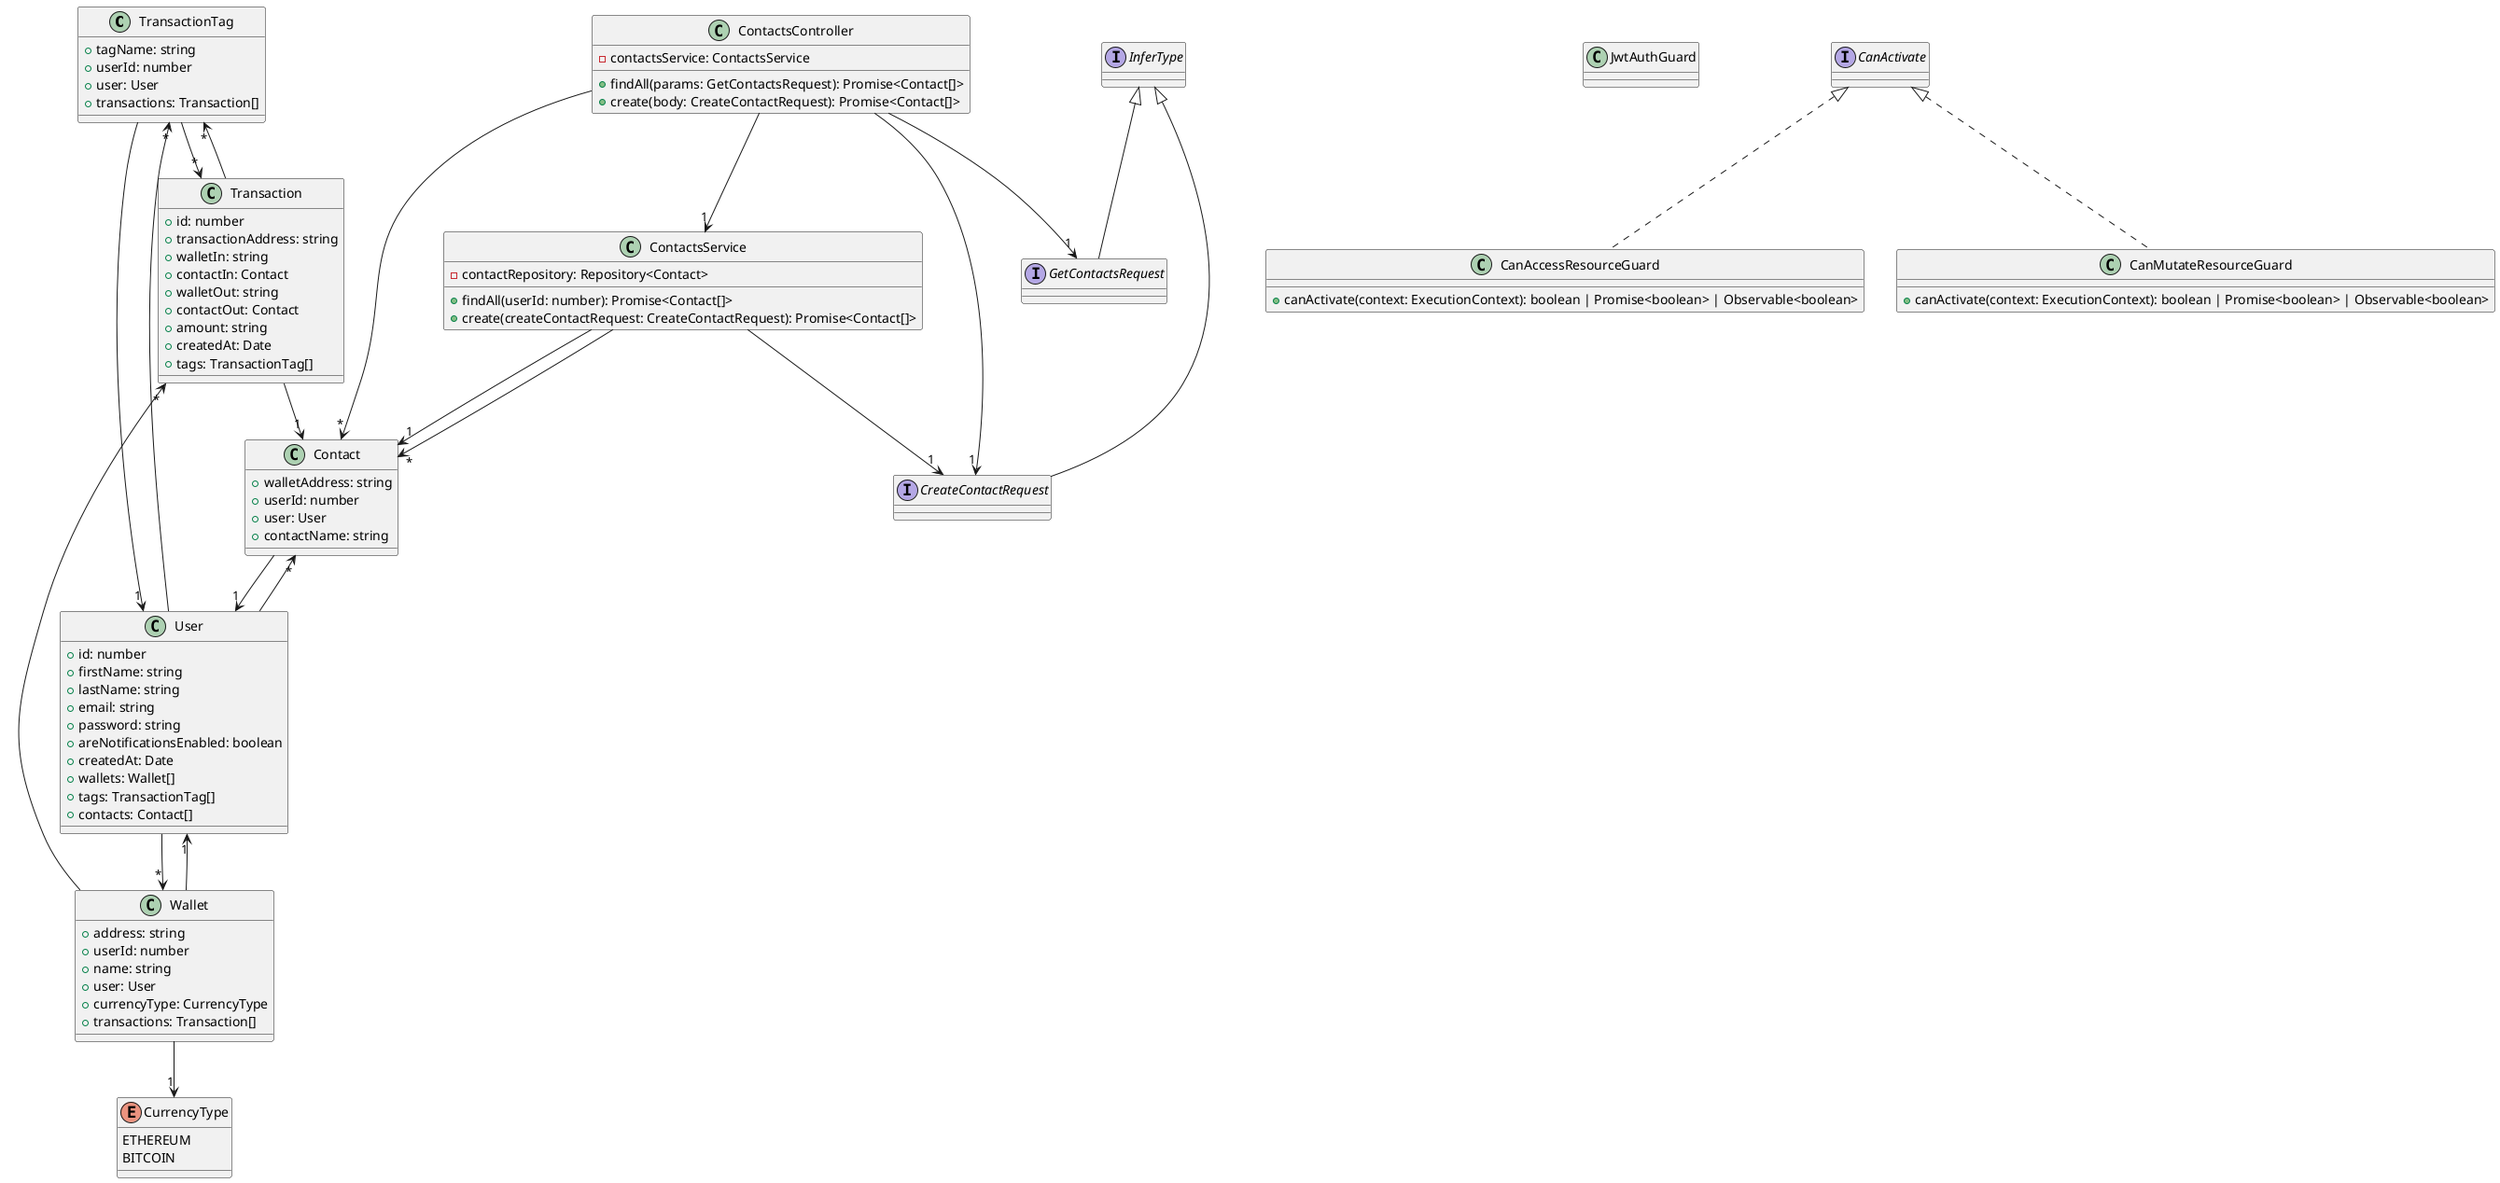 @startuml
class TransactionTag {
    +tagName: string
    +userId: number
    +user: User
    +transactions: Transaction[]
}
class Transaction {
    +id: number
    +transactionAddress: string
    +walletIn: string
    +contactIn: Contact
    +walletOut: string
    +contactOut: Contact
    +amount: string
    +createdAt: Date
    +tags: TransactionTag[]
}
enum CurrencyType {
    ETHEREUM
    BITCOIN
}
class Wallet {
    +address: string
    +userId: number
    +name: string
    +user: User
    +currencyType: CurrencyType
    +transactions: Transaction[]
}
class User {
    +id: number
    +firstName: string
    +lastName: string
    +email: string
    +password: string
    +areNotificationsEnabled: boolean
    +createdAt: Date
    +wallets: Wallet[]
    +tags: TransactionTag[]
    +contacts: Contact[]
}
class Contact {
    +walletAddress: string
    +userId: number
    +user: User
    +contactName: string
}
interface CreateContactRequest extends InferType
class ContactsService {
    -contactRepository: Repository<Contact>
    +findAll(userId: number): Promise<Contact[]>
    +create(createContactRequest: CreateContactRequest): Promise<Contact[]>
}
interface GetContactsRequest extends InferType
class JwtAuthGuard
class CanAccessResourceGuard implements CanActivate {
    +canActivate(context: ExecutionContext): boolean | Promise<boolean> | Observable<boolean>
}
class CanMutateResourceGuard implements CanActivate {
    +canActivate(context: ExecutionContext): boolean | Promise<boolean> | Observable<boolean>
}
class ContactsController {
    -contactsService: ContactsService
    +findAll(params: GetContactsRequest): Promise<Contact[]>
    +create(body: CreateContactRequest): Promise<Contact[]>
}
TransactionTag --> "1" User
TransactionTag --> "*" Transaction
Transaction --> "1" Contact
Transaction --> "*" TransactionTag
Wallet --> "1" User
Wallet --> "1" CurrencyType
Wallet --> "*" Transaction
User --> "*" Wallet
User --> "*" TransactionTag
User --> "*" Contact
Contact --> "1" User
ContactsService --> "1" Contact
ContactsService --> "*" Contact
ContactsService --> "1" CreateContactRequest
ContactsController --> "1" ContactsService
ContactsController --> "1" GetContactsRequest
ContactsController --> "*" Contact
ContactsController --> "1" CreateContactRequest
@enduml